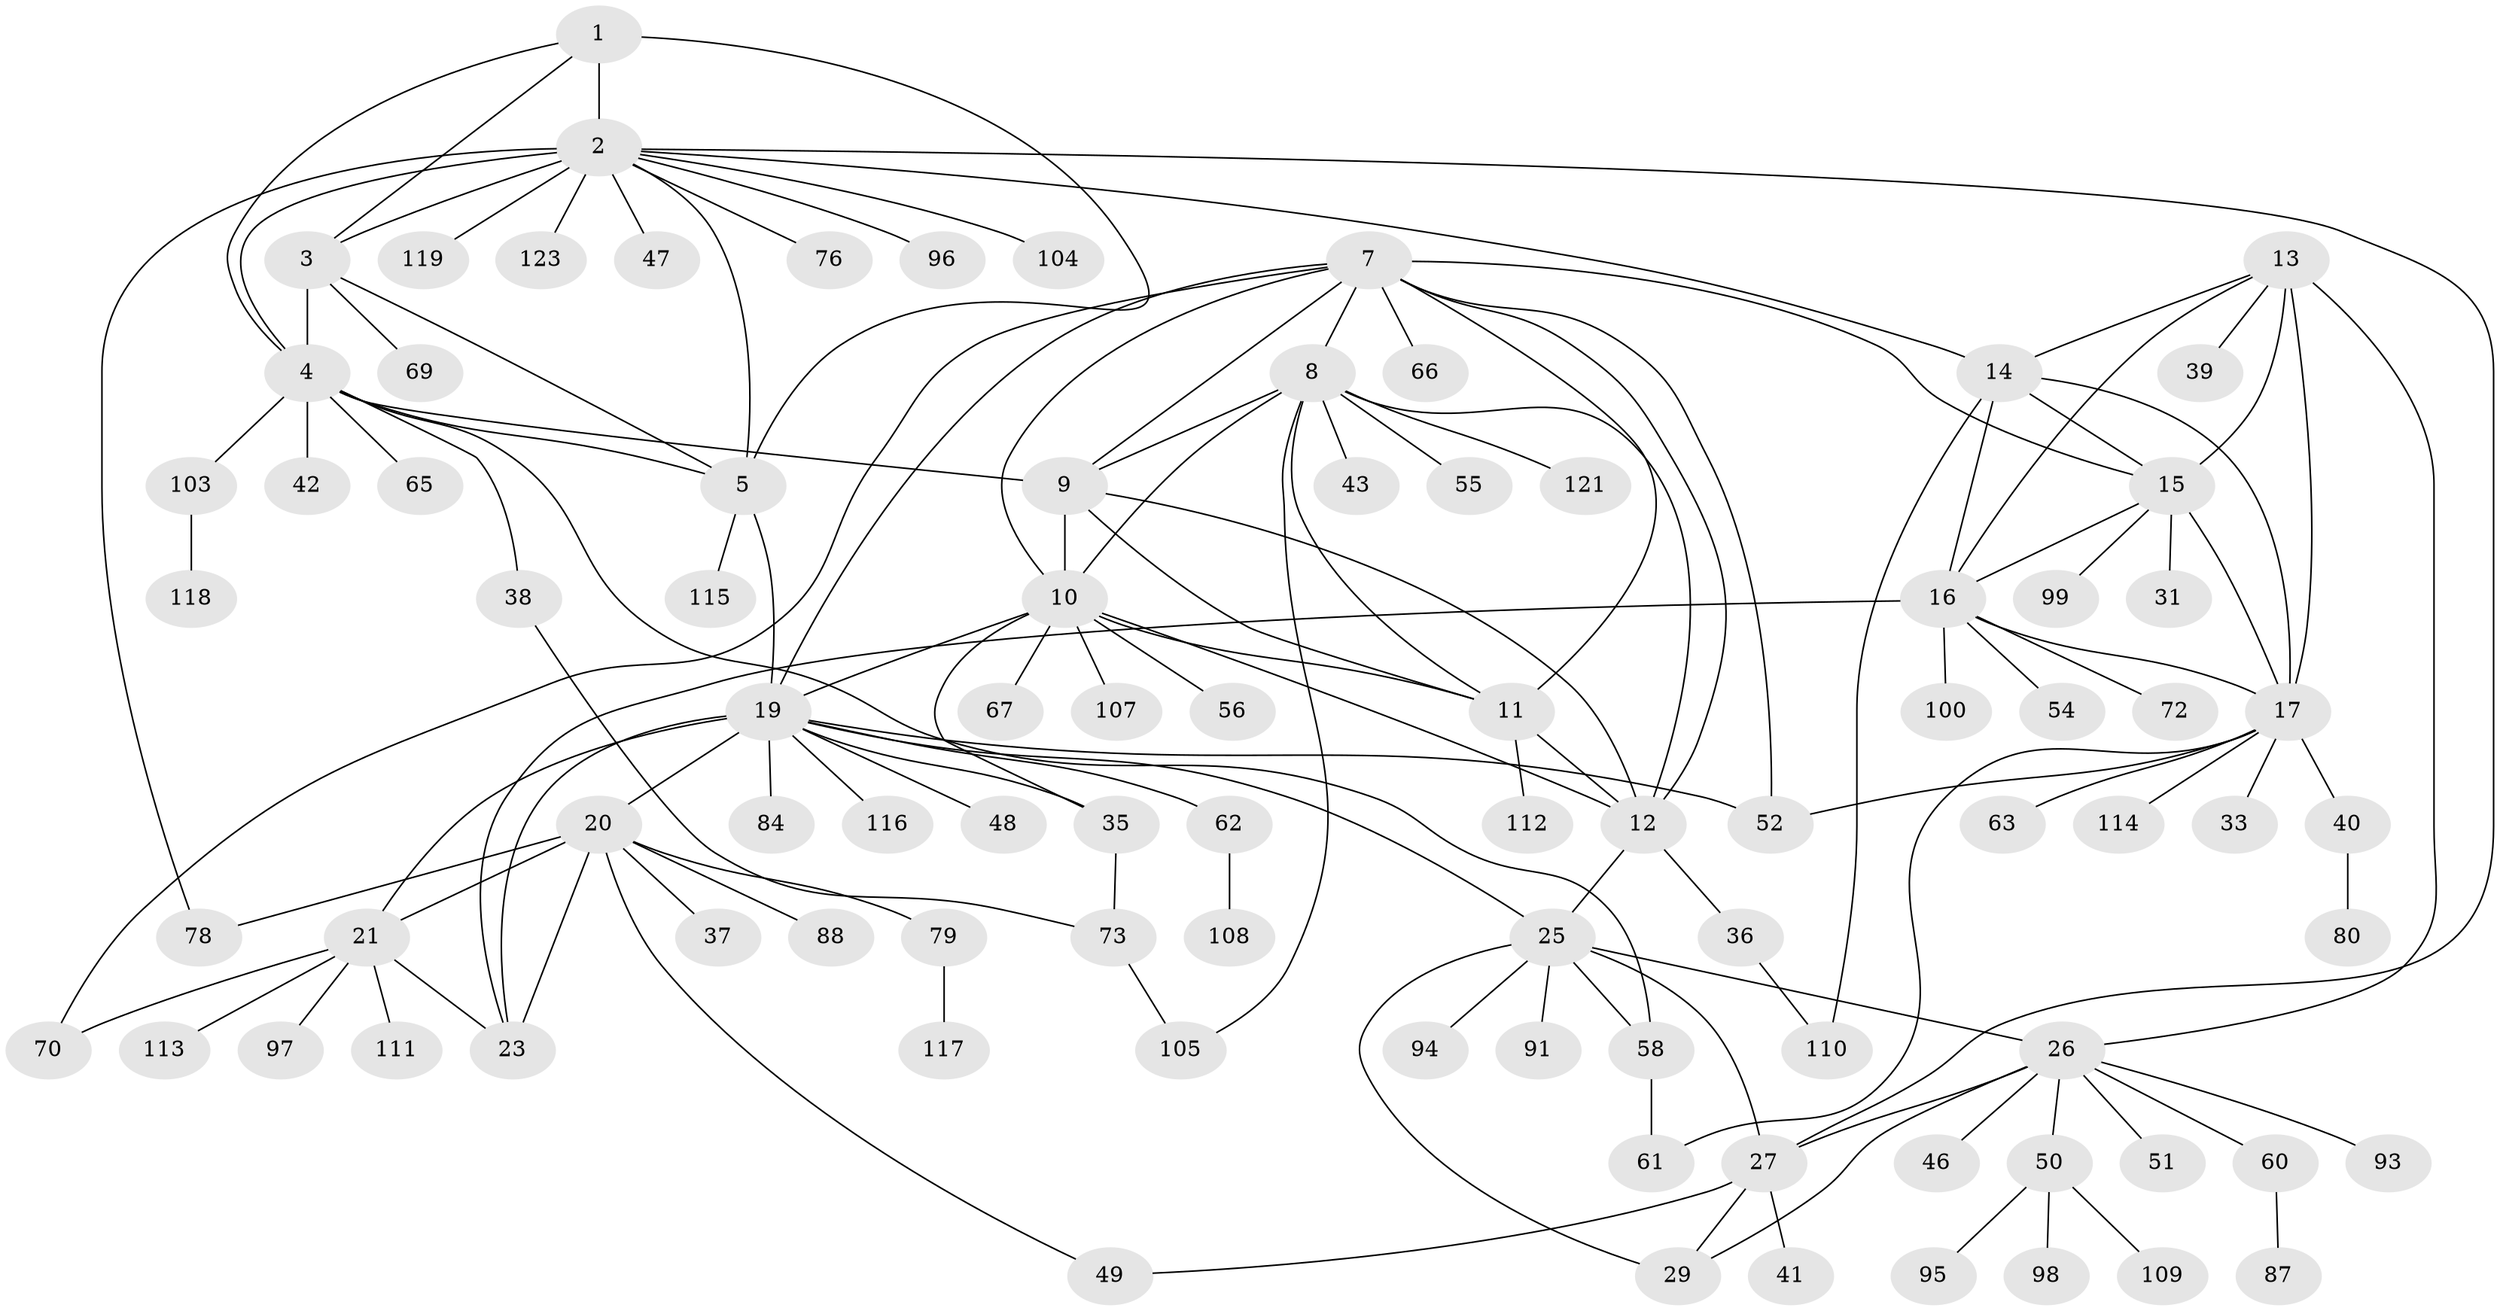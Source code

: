// original degree distribution, {6: 0.06504065040650407, 9: 0.04065040650406504, 12: 0.016260162601626018, 8: 0.04065040650406504, 10: 0.032520325203252036, 11: 0.016260162601626018, 7: 0.04065040650406504, 1: 0.5609756097560976, 2: 0.11382113821138211, 3: 0.06504065040650407, 5: 0.008130081300813009}
// Generated by graph-tools (version 1.1) at 2025/11/02/27/25 16:11:36]
// undirected, 91 vertices, 136 edges
graph export_dot {
graph [start="1"]
  node [color=gray90,style=filled];
  1 [super="+34"];
  2 [super="+6"];
  3;
  4 [super="+45"];
  5 [super="+44"];
  7 [super="+74"];
  8 [super="+120"];
  9 [super="+75"];
  10 [super="+32"];
  11 [super="+83"];
  12 [super="+82"];
  13 [super="+57"];
  14;
  15 [super="+89"];
  16 [super="+53"];
  17 [super="+18"];
  19 [super="+24"];
  20 [super="+92"];
  21 [super="+22"];
  23 [super="+71"];
  25 [super="+28"];
  26 [super="+30"];
  27 [super="+68"];
  29 [super="+59"];
  31;
  33 [super="+122"];
  35;
  36;
  37;
  38;
  39;
  40 [super="+90"];
  41 [super="+102"];
  42;
  43;
  46;
  47;
  48;
  49;
  50 [super="+64"];
  51;
  52 [super="+81"];
  54;
  55;
  56 [super="+106"];
  58;
  60;
  61 [super="+86"];
  62 [super="+77"];
  63;
  65 [super="+85"];
  66;
  67;
  69;
  70;
  72;
  73;
  76;
  78;
  79 [super="+101"];
  80;
  84;
  87;
  88;
  91;
  93;
  94;
  95;
  96;
  97;
  98;
  99;
  100;
  103;
  104;
  105;
  107;
  108;
  109;
  110;
  111;
  112;
  113;
  114;
  115;
  116;
  117;
  118;
  119;
  121;
  123;
  1 -- 2 [weight=2];
  1 -- 3;
  1 -- 4;
  1 -- 5;
  2 -- 3 [weight=2];
  2 -- 4 [weight=2];
  2 -- 5 [weight=2];
  2 -- 76;
  2 -- 96;
  2 -- 119;
  2 -- 123;
  2 -- 104;
  2 -- 78;
  2 -- 14;
  2 -- 47;
  2 -- 27;
  3 -- 4;
  3 -- 5;
  3 -- 69;
  4 -- 5;
  4 -- 9;
  4 -- 38;
  4 -- 42;
  4 -- 58;
  4 -- 65;
  4 -- 103;
  5 -- 115;
  5 -- 19;
  7 -- 8;
  7 -- 9;
  7 -- 10;
  7 -- 11;
  7 -- 12;
  7 -- 15;
  7 -- 19;
  7 -- 66;
  7 -- 70;
  7 -- 52;
  8 -- 9;
  8 -- 10;
  8 -- 11;
  8 -- 12;
  8 -- 43;
  8 -- 55;
  8 -- 105;
  8 -- 121;
  9 -- 10;
  9 -- 11;
  9 -- 12;
  10 -- 11;
  10 -- 12;
  10 -- 19;
  10 -- 67;
  10 -- 35;
  10 -- 56;
  10 -- 107;
  11 -- 12;
  11 -- 112;
  12 -- 25;
  12 -- 36;
  13 -- 14;
  13 -- 15;
  13 -- 16;
  13 -- 17 [weight=2];
  13 -- 39;
  13 -- 26;
  14 -- 15;
  14 -- 16;
  14 -- 17 [weight=2];
  14 -- 110;
  15 -- 16;
  15 -- 17 [weight=2];
  15 -- 31;
  15 -- 99;
  16 -- 17 [weight=2];
  16 -- 23;
  16 -- 54;
  16 -- 72;
  16 -- 100;
  17 -- 40;
  17 -- 63;
  17 -- 33;
  17 -- 114;
  17 -- 52;
  17 -- 61;
  19 -- 20 [weight=2];
  19 -- 21 [weight=4];
  19 -- 23 [weight=2];
  19 -- 35;
  19 -- 48;
  19 -- 52;
  19 -- 84;
  19 -- 116;
  19 -- 62;
  19 -- 25;
  20 -- 21 [weight=2];
  20 -- 23;
  20 -- 37;
  20 -- 49;
  20 -- 78;
  20 -- 79;
  20 -- 88;
  21 -- 23 [weight=2];
  21 -- 97;
  21 -- 70;
  21 -- 111;
  21 -- 113;
  25 -- 26 [weight=4];
  25 -- 27 [weight=2];
  25 -- 29 [weight=2];
  25 -- 58;
  25 -- 91;
  25 -- 94;
  26 -- 27 [weight=2];
  26 -- 29 [weight=2];
  26 -- 46;
  26 -- 60;
  26 -- 50;
  26 -- 51;
  26 -- 93;
  27 -- 29;
  27 -- 41;
  27 -- 49;
  35 -- 73;
  36 -- 110;
  38 -- 73;
  40 -- 80;
  50 -- 95;
  50 -- 98;
  50 -- 109;
  58 -- 61;
  60 -- 87;
  62 -- 108;
  73 -- 105;
  79 -- 117;
  103 -- 118;
}
